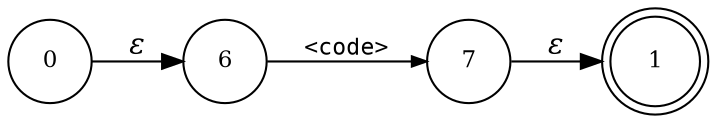 digraph ATN {
rankdir=LR;
s1[fontsize=11, label="1", shape=doublecircle, fixedsize=true, width=.6];
s0[fontsize=11,label="0", shape=circle, fixedsize=true, width=.55, peripheries=1];
s6[fontsize=11,label="6", shape=circle, fixedsize=true, width=.55, peripheries=1];
s7[fontsize=11,label="7", shape=circle, fixedsize=true, width=.55, peripheries=1];
s0 -> s6 [fontname="Times-Italic", label="&epsilon;"];
s6 -> s7 [fontsize=11, fontname="Courier", arrowsize=.7, label = "<code>", arrowhead = normal];
s7 -> s1 [fontname="Times-Italic", label="&epsilon;"];
}
